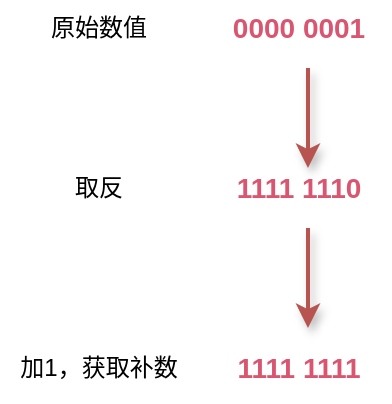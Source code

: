 <mxfile version="14.1.5" type="device"><diagram id="dP-Dvl8Ufvoj6TWUjTvs" name="Page-1"><mxGraphModel dx="517" dy="460" grid="1" gridSize="10" guides="1" tooltips="1" connect="1" arrows="1" fold="1" page="1" pageScale="1" pageWidth="827" pageHeight="1169" math="0" shadow="0"><root><mxCell id="0"/><mxCell id="1" parent="0"/><mxCell id="KVrgFc20xJI9I4Q7sZ0A-1" value="0000 0001" style="text;html=1;align=center;verticalAlign=middle;resizable=0;points=[];autosize=1;fontSize=14;fontColor=#D95570;fontStyle=1;shadow=1;" parent="1" vertex="1"><mxGeometry x="135" y="260" width="80" height="20" as="geometry"/></mxCell><mxCell id="KVrgFc20xJI9I4Q7sZ0A-2" value="1111 1110" style="text;html=1;align=center;verticalAlign=middle;resizable=0;points=[];autosize=1;fontSize=14;fontColor=#D95570;fontStyle=1;shadow=1;" parent="1" vertex="1"><mxGeometry x="135" y="340" width="80" height="20" as="geometry"/></mxCell><mxCell id="KVrgFc20xJI9I4Q7sZ0A-3" value="" style="endArrow=classic;html=1;strokeWidth=2;fillColor=#f8cecc;strokeColor=#b85450;shadow=1;" parent="1" edge="1"><mxGeometry width="50" height="50" relative="1" as="geometry"><mxPoint x="180" y="290" as="sourcePoint"/><mxPoint x="180" y="340" as="targetPoint"/></mxGeometry></mxCell><mxCell id="KVrgFc20xJI9I4Q7sZ0A-4" value="原始数值" style="text;html=1;align=center;verticalAlign=middle;resizable=0;points=[];autosize=1;shadow=1;" parent="1" vertex="1"><mxGeometry x="45" y="260" width="60" height="20" as="geometry"/></mxCell><mxCell id="KVrgFc20xJI9I4Q7sZ0A-5" value="取反" style="text;html=1;align=center;verticalAlign=middle;resizable=0;points=[];autosize=1;shadow=1;" parent="1" vertex="1"><mxGeometry x="55" y="340" width="40" height="20" as="geometry"/></mxCell><mxCell id="KVrgFc20xJI9I4Q7sZ0A-10" value="1111 1111" style="text;html=1;align=center;verticalAlign=middle;resizable=0;points=[];autosize=1;fontSize=14;fontColor=#D95570;fontStyle=1;shadow=1;" parent="1" vertex="1"><mxGeometry x="135" y="430" width="80" height="20" as="geometry"/></mxCell><mxCell id="KVrgFc20xJI9I4Q7sZ0A-12" value="加1，获取补数" style="text;html=1;align=center;verticalAlign=middle;resizable=0;points=[];autosize=1;shadow=1;" parent="1" vertex="1"><mxGeometry x="30" y="430" width="90" height="20" as="geometry"/></mxCell><mxCell id="KVrgFc20xJI9I4Q7sZ0A-13" value="" style="endArrow=classic;html=1;strokeWidth=2;fillColor=#f8cecc;strokeColor=#b85450;shadow=1;" parent="1" edge="1"><mxGeometry width="50" height="50" relative="1" as="geometry"><mxPoint x="180" y="370" as="sourcePoint"/><mxPoint x="180" y="420" as="targetPoint"/></mxGeometry></mxCell></root></mxGraphModel></diagram></mxfile>